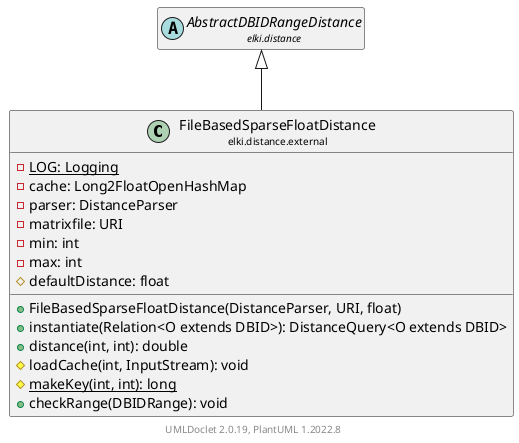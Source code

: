 @startuml
    remove .*\.(Instance|Par|Parameterizer|Factory)$
    set namespaceSeparator none
    hide empty fields
    hide empty methods

    class "<size:14>FileBasedSparseFloatDistance\n<size:10>elki.distance.external" as elki.distance.external.FileBasedSparseFloatDistance [[FileBasedSparseFloatDistance.html]] {
        {static} -LOG: Logging
        -cache: Long2FloatOpenHashMap
        -parser: DistanceParser
        -matrixfile: URI
        -min: int
        -max: int
        #defaultDistance: float
        +FileBasedSparseFloatDistance(DistanceParser, URI, float)
        +instantiate(Relation<O extends DBID>): DistanceQuery<O extends DBID>
        +distance(int, int): double
        #loadCache(int, InputStream): void
        {static} #makeKey(int, int): long
        +checkRange(DBIDRange): void
    }

    abstract class "<size:14>AbstractDBIDRangeDistance\n<size:10>elki.distance" as elki.distance.AbstractDBIDRangeDistance [[../AbstractDBIDRangeDistance.html]]
    class "<size:14>FileBasedSparseFloatDistance.Par\n<size:10>elki.distance.external" as elki.distance.external.FileBasedSparseFloatDistance.Par [[FileBasedSparseFloatDistance.Par.html]]

    elki.distance.AbstractDBIDRangeDistance <|-- elki.distance.external.FileBasedSparseFloatDistance
    elki.distance.external.FileBasedSparseFloatDistance +-- elki.distance.external.FileBasedSparseFloatDistance.Par

    center footer UMLDoclet 2.0.19, PlantUML 1.2022.8
@enduml
